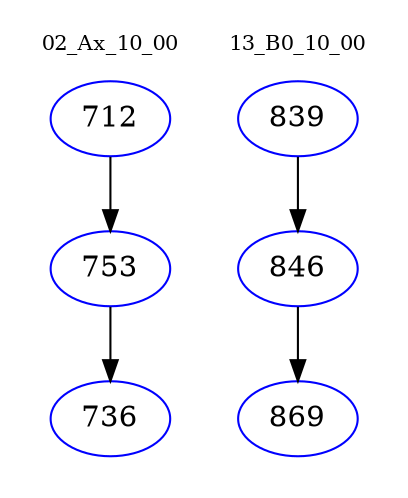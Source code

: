 digraph{
subgraph cluster_0 {
color = white
label = "02_Ax_10_00";
fontsize=10;
T0_712 [label="712", color="blue"]
T0_712 -> T0_753 [color="black"]
T0_753 [label="753", color="blue"]
T0_753 -> T0_736 [color="black"]
T0_736 [label="736", color="blue"]
}
subgraph cluster_1 {
color = white
label = "13_B0_10_00";
fontsize=10;
T1_839 [label="839", color="blue"]
T1_839 -> T1_846 [color="black"]
T1_846 [label="846", color="blue"]
T1_846 -> T1_869 [color="black"]
T1_869 [label="869", color="blue"]
}
}
